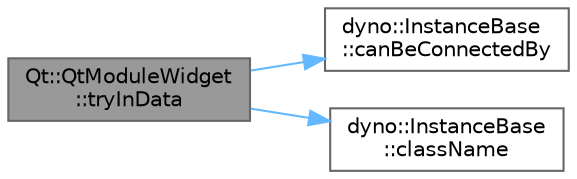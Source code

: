 digraph "Qt::QtModuleWidget::tryInData"
{
 // LATEX_PDF_SIZE
  bgcolor="transparent";
  edge [fontname=Helvetica,fontsize=10,labelfontname=Helvetica,labelfontsize=10];
  node [fontname=Helvetica,fontsize=10,shape=box,height=0.2,width=0.4];
  rankdir="LR";
  Node1 [id="Node000001",label="Qt::QtModuleWidget\l::tryInData",height=0.2,width=0.4,color="gray40", fillcolor="grey60", style="filled", fontcolor="black",tooltip=" "];
  Node1 -> Node2 [id="edge1_Node000001_Node000002",color="steelblue1",style="solid",tooltip=" "];
  Node2 [id="Node000002",label="dyno::InstanceBase\l::canBeConnectedBy",height=0.2,width=0.4,color="grey40", fillcolor="white", style="filled",URL="$classdyno_1_1_instance_base.html#aafdc236991417460f8c8d1cc197a0429",tooltip=" "];
  Node1 -> Node3 [id="edge2_Node000001_Node000003",color="steelblue1",style="solid",tooltip=" "];
  Node3 [id="Node000003",label="dyno::InstanceBase\l::className",height=0.2,width=0.4,color="grey40", fillcolor="white", style="filled",URL="$classdyno_1_1_instance_base.html#ab408c24ce4866027a8377ea39cb0d720",tooltip=" "];
}
